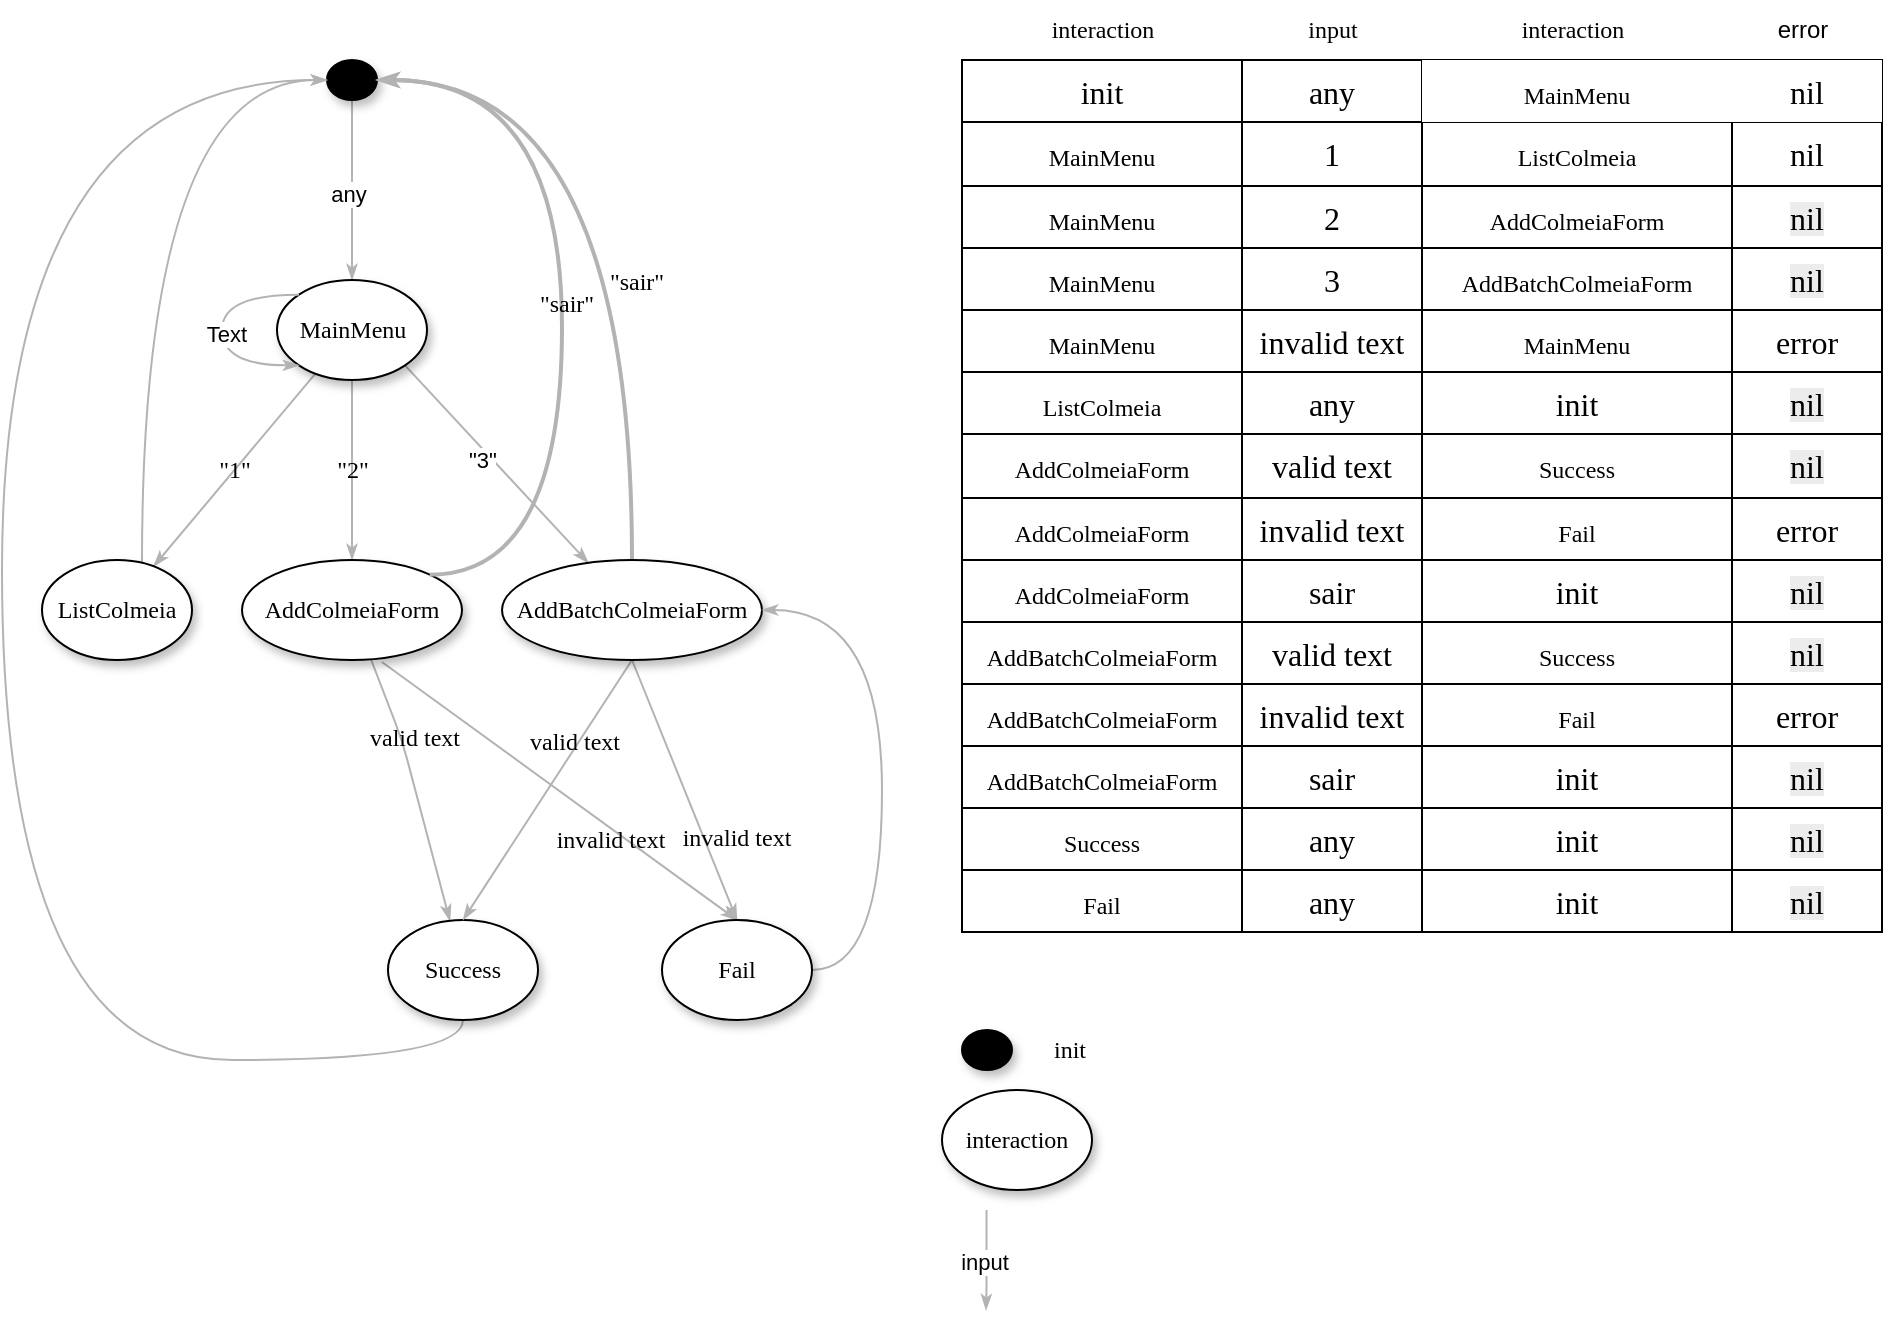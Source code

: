 <mxfile version="27.1.1">
  <diagram name="Page-1" id="42789a77-a242-8287-6e28-9cd8cfd52e62">
    <mxGraphModel dx="1355" dy="759" grid="1" gridSize="10" guides="1" tooltips="1" connect="1" arrows="1" fold="1" page="1" pageScale="1" pageWidth="1100" pageHeight="850" background="none" math="0" shadow="0">
      <root>
        <mxCell id="0" />
        <mxCell id="1" parent="0" />
        <mxCell id="1ea317790d2ca983-12" style="edgeStyle=none;rounded=1;html=1;labelBackgroundColor=none;startArrow=none;startFill=0;startSize=5;endArrow=classicThin;endFill=1;endSize=5;jettySize=auto;orthogonalLoop=1;strokeColor=#B3B3B3;strokeWidth=1;fontFamily=Verdana;fontSize=12" parent="1" source="1ea317790d2ca983-1" target="1ea317790d2ca983-2" edge="1">
          <mxGeometry relative="1" as="geometry" />
        </mxCell>
        <mxCell id="kMWV7Tq6YKES29FpWrLy-1" value="any" style="edgeLabel;html=1;align=center;verticalAlign=middle;resizable=0;points=[];" parent="1ea317790d2ca983-12" vertex="1" connectable="0">
          <mxGeometry x="0.04" y="-2" relative="1" as="geometry">
            <mxPoint as="offset" />
          </mxGeometry>
        </mxCell>
        <mxCell id="1ea317790d2ca983-1" value="" style="ellipse;whiteSpace=wrap;html=1;rounded=0;shadow=1;comic=0;labelBackgroundColor=none;strokeWidth=1;fontFamily=Verdana;fontSize=12;align=center;direction=west;flipH=0;flipV=1;perimeter=ellipsePerimeter;fillColor=#000000;fillStyle=solid;" parent="1" vertex="1">
          <mxGeometry x="222.5" y="70" width="25" height="20" as="geometry" />
        </mxCell>
        <mxCell id="1ea317790d2ca983-21" value="&quot;1&quot;" style="edgeStyle=none;rounded=1;html=1;labelBackgroundColor=none;startArrow=none;startFill=0;startSize=5;endArrow=classicThin;endFill=1;endSize=5;jettySize=auto;orthogonalLoop=1;strokeColor=#B3B3B3;strokeWidth=1;fontFamily=Verdana;fontSize=12" parent="1" source="1ea317790d2ca983-2" target="1ea317790d2ca983-7" edge="1">
          <mxGeometry relative="1" as="geometry" />
        </mxCell>
        <mxCell id="1ea317790d2ca983-22" value="&quot;2&quot;" style="edgeStyle=none;rounded=1;html=1;labelBackgroundColor=none;startArrow=none;startFill=0;startSize=5;endArrow=classicThin;endFill=1;endSize=5;jettySize=auto;orthogonalLoop=1;strokeColor=#B3B3B3;strokeWidth=1;fontFamily=Verdana;fontSize=12" parent="1" source="1ea317790d2ca983-2" target="1ea317790d2ca983-6" edge="1">
          <mxGeometry relative="1" as="geometry" />
        </mxCell>
        <mxCell id="kMWV7Tq6YKES29FpWrLy-3" style="rounded=1;orthogonalLoop=1;jettySize=auto;html=1;exitX=0;exitY=0;exitDx=0;exitDy=0;strokeColor=#B3B3B3;strokeWidth=1;align=center;verticalAlign=middle;fontFamily=Verdana;fontSize=12;fontColor=default;labelBackgroundColor=none;startArrow=none;startFill=0;startSize=5;endArrow=classicThin;endFill=1;endSize=5;" parent="1" source="1ea317790d2ca983-2" target="kMWV7Tq6YKES29FpWrLy-2" edge="1">
          <mxGeometry relative="1" as="geometry" />
        </mxCell>
        <mxCell id="kMWV7Tq6YKES29FpWrLy-4" value="&quot;3&quot;" style="edgeLabel;html=1;align=center;verticalAlign=middle;resizable=0;points=[];" parent="kMWV7Tq6YKES29FpWrLy-3" vertex="1" connectable="0">
          <mxGeometry x="-0.041" y="1" relative="1" as="geometry">
            <mxPoint x="-6" as="offset" />
          </mxGeometry>
        </mxCell>
        <mxCell id="1ea317790d2ca983-2" value="&lt;span&gt;MainMenu&lt;/span&gt;" style="ellipse;whiteSpace=wrap;html=1;rounded=0;shadow=1;comic=0;labelBackgroundColor=none;strokeWidth=1;fontFamily=Verdana;fontSize=12;align=center;direction=west;flipH=0;flipV=1;" parent="1" vertex="1">
          <mxGeometry x="197.5" y="180" width="75" height="50" as="geometry" />
        </mxCell>
        <mxCell id="1ea317790d2ca983-23" value="valid text" style="edgeStyle=none;rounded=1;html=1;labelBackgroundColor=none;startArrow=none;startFill=0;startSize=5;endArrow=classicThin;endFill=1;endSize=5;jettySize=auto;orthogonalLoop=1;strokeColor=#B3B3B3;strokeWidth=1;fontFamily=Verdana;fontSize=12" parent="1" source="1ea317790d2ca983-6" target="1ea317790d2ca983-8" edge="1">
          <mxGeometry x="-0.359" y="6" relative="1" as="geometry">
            <Array as="points">
              <mxPoint x="260" y="410" />
            </Array>
            <mxPoint as="offset" />
          </mxGeometry>
        </mxCell>
        <mxCell id="kMWV7Tq6YKES29FpWrLy-11" style="edgeStyle=none;shape=connector;rounded=1;orthogonalLoop=1;jettySize=auto;html=1;exitX=0.364;exitY=1.02;exitDx=0;exitDy=0;entryX=0.5;entryY=1;entryDx=0;entryDy=0;strokeColor=#B3B3B3;strokeWidth=1;align=center;verticalAlign=middle;fontFamily=Verdana;fontSize=12;fontColor=default;labelBackgroundColor=none;startArrow=none;startFill=0;startSize=5;endArrow=classicThin;endFill=1;endSize=5;exitPerimeter=0;" parent="1" source="1ea317790d2ca983-6" target="kMWV7Tq6YKES29FpWrLy-10" edge="1">
          <mxGeometry relative="1" as="geometry" />
        </mxCell>
        <mxCell id="kMWV7Tq6YKES29FpWrLy-13" value="invalid text" style="edgeLabel;html=1;align=center;verticalAlign=middle;resizable=0;points=[];fontFamily=Verdana;fontSize=12;fontColor=default;labelBackgroundColor=none;rotation=0;" parent="kMWV7Tq6YKES29FpWrLy-11" vertex="1" connectable="0">
          <mxGeometry x="0.473" y="-1" relative="1" as="geometry">
            <mxPoint x="-16" y="-7" as="offset" />
          </mxGeometry>
        </mxCell>
        <mxCell id="1ea317790d2ca983-6" value="&lt;span&gt;AddColmeiaForm&lt;/span&gt;" style="ellipse;whiteSpace=wrap;html=1;rounded=0;shadow=1;comic=0;labelBackgroundColor=none;strokeWidth=1;fontFamily=Verdana;fontSize=12;align=center;direction=west;flipH=0;flipV=1;" parent="1" vertex="1">
          <mxGeometry x="180" y="320" width="110" height="50" as="geometry" />
        </mxCell>
        <mxCell id="kMWV7Tq6YKES29FpWrLy-7" style="edgeStyle=orthogonalEdgeStyle;shape=connector;rounded=1;orthogonalLoop=1;jettySize=auto;html=1;entryX=1;entryY=0.5;entryDx=0;entryDy=0;strokeColor=#B3B3B3;strokeWidth=1;align=center;verticalAlign=middle;fontFamily=Verdana;fontSize=12;fontColor=default;labelBackgroundColor=none;startArrow=none;startFill=0;startSize=5;endArrow=classicThin;endFill=1;endSize=5;curved=1;" parent="1" source="1ea317790d2ca983-7" target="1ea317790d2ca983-1" edge="1">
          <mxGeometry relative="1" as="geometry">
            <Array as="points">
              <mxPoint x="130" y="80" />
            </Array>
          </mxGeometry>
        </mxCell>
        <mxCell id="1ea317790d2ca983-7" value="&lt;span&gt;ListColmeia&lt;/span&gt;" style="ellipse;whiteSpace=wrap;html=1;rounded=0;shadow=1;comic=0;labelBackgroundColor=none;strokeWidth=1;fontFamily=Verdana;fontSize=12;align=center;direction=west;flipH=0;flipV=1;" parent="1" vertex="1">
          <mxGeometry x="80" y="320" width="75" height="50" as="geometry" />
        </mxCell>
        <mxCell id="kMWV7Tq6YKES29FpWrLy-26" style="edgeStyle=orthogonalEdgeStyle;shape=connector;rounded=1;orthogonalLoop=1;jettySize=auto;html=1;exitX=0.5;exitY=0;exitDx=0;exitDy=0;entryX=1;entryY=0.5;entryDx=0;entryDy=0;strokeColor=#B3B3B3;strokeWidth=1;align=center;verticalAlign=middle;fontFamily=Verdana;fontSize=12;fontColor=default;labelBackgroundColor=none;startArrow=none;startFill=0;startSize=5;endArrow=classicThin;endFill=1;endSize=5;curved=1;" parent="1" source="1ea317790d2ca983-8" target="1ea317790d2ca983-1" edge="1">
          <mxGeometry relative="1" as="geometry">
            <Array as="points">
              <mxPoint x="291" y="570" />
              <mxPoint x="60" y="570" />
              <mxPoint x="60" y="80" />
            </Array>
          </mxGeometry>
        </mxCell>
        <mxCell id="1ea317790d2ca983-8" value="Success" style="ellipse;whiteSpace=wrap;html=1;rounded=0;shadow=1;comic=0;labelBackgroundColor=none;strokeWidth=1;fontFamily=Verdana;fontSize=12;align=center;direction=west;flipH=0;flipV=1;" parent="1" vertex="1">
          <mxGeometry x="253" y="500" width="75" height="50" as="geometry" />
        </mxCell>
        <mxCell id="kMWV7Tq6YKES29FpWrLy-8" style="edgeStyle=none;shape=connector;rounded=1;orthogonalLoop=1;jettySize=auto;html=1;entryX=0.5;entryY=1;entryDx=0;entryDy=0;strokeColor=#B3B3B3;strokeWidth=1;align=center;verticalAlign=middle;fontFamily=Verdana;fontSize=12;fontColor=default;labelBackgroundColor=none;startArrow=none;startFill=0;startSize=5;endArrow=classicThin;endFill=1;endSize=5;exitX=0.5;exitY=0;exitDx=0;exitDy=0;" parent="1" source="kMWV7Tq6YKES29FpWrLy-2" target="1ea317790d2ca983-8" edge="1">
          <mxGeometry relative="1" as="geometry" />
        </mxCell>
        <mxCell id="kMWV7Tq6YKES29FpWrLy-9" value="valid text" style="edgeLabel;html=1;align=center;verticalAlign=middle;resizable=0;points=[];fontFamily=Verdana;fontSize=12;fontColor=default;labelBackgroundColor=none;" parent="kMWV7Tq6YKES29FpWrLy-8" vertex="1" connectable="0">
          <mxGeometry x="0.026" y="3" relative="1" as="geometry">
            <mxPoint x="12" y="-28" as="offset" />
          </mxGeometry>
        </mxCell>
        <mxCell id="kMWV7Tq6YKES29FpWrLy-12" style="edgeStyle=none;shape=connector;rounded=1;orthogonalLoop=1;jettySize=auto;html=1;exitX=0.5;exitY=0;exitDx=0;exitDy=0;entryX=0.5;entryY=1;entryDx=0;entryDy=0;strokeColor=#B3B3B3;strokeWidth=1;align=center;verticalAlign=middle;fontFamily=Verdana;fontSize=12;fontColor=default;labelBackgroundColor=none;startArrow=none;startFill=0;startSize=5;endArrow=classicThin;endFill=1;endSize=5;" parent="1" source="kMWV7Tq6YKES29FpWrLy-2" target="kMWV7Tq6YKES29FpWrLy-10" edge="1">
          <mxGeometry relative="1" as="geometry" />
        </mxCell>
        <mxCell id="kMWV7Tq6YKES29FpWrLy-14" value="invalid text" style="edgeLabel;html=1;align=center;verticalAlign=middle;resizable=0;points=[];fontFamily=Verdana;fontSize=12;fontColor=default;labelBackgroundColor=none;" parent="kMWV7Tq6YKES29FpWrLy-12" vertex="1" connectable="0">
          <mxGeometry x="0.091" y="-3" relative="1" as="geometry">
            <mxPoint x="26" y="17" as="offset" />
          </mxGeometry>
        </mxCell>
        <mxCell id="kMWV7Tq6YKES29FpWrLy-18" style="edgeStyle=orthogonalEdgeStyle;shape=connector;rounded=1;orthogonalLoop=1;jettySize=auto;html=1;exitX=0.5;exitY=1;exitDx=0;exitDy=0;entryX=0;entryY=0.5;entryDx=0;entryDy=0;strokeColor=#B3B3B3;strokeWidth=2;align=center;verticalAlign=middle;fontFamily=Verdana;fontSize=12;fontColor=default;labelBackgroundColor=none;startArrow=none;startFill=0;startSize=5;endArrow=classicThin;endFill=1;endSize=5;curved=1;" parent="1" source="kMWV7Tq6YKES29FpWrLy-2" target="1ea317790d2ca983-1" edge="1">
          <mxGeometry relative="1" as="geometry" />
        </mxCell>
        <mxCell id="kMWV7Tq6YKES29FpWrLy-19" value="&quot;sair&quot;" style="edgeLabel;html=1;align=center;verticalAlign=middle;resizable=0;points=[];fontFamily=Verdana;fontSize=12;fontColor=default;labelBackgroundColor=none;" parent="kMWV7Tq6YKES29FpWrLy-18" vertex="1" connectable="0">
          <mxGeometry x="-0.244" y="-2" relative="1" as="geometry">
            <mxPoint as="offset" />
          </mxGeometry>
        </mxCell>
        <mxCell id="kMWV7Tq6YKES29FpWrLy-2" value="&lt;span&gt;AddBatchColmeiaForm&lt;/span&gt;" style="ellipse;whiteSpace=wrap;html=1;rounded=0;shadow=1;comic=0;labelBackgroundColor=none;strokeWidth=1;fontFamily=Verdana;fontSize=12;align=center;direction=west;flipH=0;flipV=1;" parent="1" vertex="1">
          <mxGeometry x="310" y="320" width="130" height="50" as="geometry" />
        </mxCell>
        <mxCell id="kMWV7Tq6YKES29FpWrLy-15" style="edgeStyle=orthogonalEdgeStyle;shape=connector;rounded=1;orthogonalLoop=1;jettySize=auto;html=1;entryX=0;entryY=0.5;entryDx=0;entryDy=0;strokeColor=#B3B3B3;strokeWidth=1;align=center;verticalAlign=middle;fontFamily=Verdana;fontSize=12;fontColor=default;labelBackgroundColor=none;startArrow=none;startFill=0;startSize=5;endArrow=classicThin;endFill=1;endSize=5;curved=1;" parent="1" source="kMWV7Tq6YKES29FpWrLy-10" target="kMWV7Tq6YKES29FpWrLy-2" edge="1">
          <mxGeometry relative="1" as="geometry">
            <Array as="points">
              <mxPoint x="500" y="525" />
              <mxPoint x="500" y="345" />
            </Array>
          </mxGeometry>
        </mxCell>
        <mxCell id="kMWV7Tq6YKES29FpWrLy-10" value="Fail" style="ellipse;whiteSpace=wrap;html=1;rounded=0;shadow=1;comic=0;labelBackgroundColor=none;strokeWidth=1;fontFamily=Verdana;fontSize=12;align=center;direction=west;flipH=0;flipV=1;" parent="1" vertex="1">
          <mxGeometry x="390" y="500" width="75" height="50" as="geometry" />
        </mxCell>
        <mxCell id="kMWV7Tq6YKES29FpWrLy-16" style="edgeStyle=orthogonalEdgeStyle;shape=connector;rounded=1;orthogonalLoop=1;jettySize=auto;html=1;exitX=0;exitY=1;exitDx=0;exitDy=0;entryX=0;entryY=0.5;entryDx=0;entryDy=0;strokeColor=#B3B3B3;strokeWidth=2;align=center;verticalAlign=middle;fontFamily=Verdana;fontSize=12;fontColor=default;labelBackgroundColor=none;startArrow=none;startFill=0;startSize=5;endArrow=classicThin;endFill=1;endSize=5;curved=1;" parent="1" source="1ea317790d2ca983-6" target="1ea317790d2ca983-1" edge="1">
          <mxGeometry relative="1" as="geometry">
            <Array as="points">
              <mxPoint x="340" y="327" />
              <mxPoint x="340" y="80" />
            </Array>
          </mxGeometry>
        </mxCell>
        <mxCell id="kMWV7Tq6YKES29FpWrLy-17" value="&quot;sair&quot;" style="edgeLabel;html=1;align=center;verticalAlign=middle;resizable=0;points=[];fontFamily=Verdana;fontSize=12;fontColor=default;labelBackgroundColor=none;" parent="kMWV7Tq6YKES29FpWrLy-16" vertex="1" connectable="0">
          <mxGeometry x="-0.004" y="-2" relative="1" as="geometry">
            <mxPoint as="offset" />
          </mxGeometry>
        </mxCell>
        <mxCell id="kMWV7Tq6YKES29FpWrLy-28" value="" style="shape=table;startSize=0;container=1;collapsible=0;childLayout=tableLayout;fontSize=16;fontFamily=Verdana;fontColor=default;labelBackgroundColor=none;" parent="1" vertex="1">
          <mxGeometry x="540" y="70" width="460" height="436" as="geometry" />
        </mxCell>
        <mxCell id="kMWV7Tq6YKES29FpWrLy-29" value="" style="shape=tableRow;horizontal=0;startSize=0;swimlaneHead=0;swimlaneBody=0;strokeColor=inherit;top=0;left=0;bottom=0;right=0;collapsible=0;dropTarget=0;fillColor=none;points=[[0,0.5],[1,0.5]];portConstraint=eastwest;fontSize=16;fontFamily=Verdana;fontColor=default;labelBackgroundColor=none;" parent="kMWV7Tq6YKES29FpWrLy-28" vertex="1">
          <mxGeometry width="460" height="31" as="geometry" />
        </mxCell>
        <mxCell id="kMWV7Tq6YKES29FpWrLy-30" value="init" style="shape=partialRectangle;html=1;whiteSpace=wrap;connectable=0;strokeColor=inherit;overflow=hidden;fillColor=none;top=0;left=0;bottom=0;right=0;pointerEvents=1;fontSize=16;fontFamily=Verdana;fontColor=default;labelBackgroundColor=none;" parent="kMWV7Tq6YKES29FpWrLy-29" vertex="1">
          <mxGeometry width="140" height="31" as="geometry">
            <mxRectangle width="140" height="31" as="alternateBounds" />
          </mxGeometry>
        </mxCell>
        <mxCell id="kMWV7Tq6YKES29FpWrLy-31" value="any" style="shape=partialRectangle;html=1;whiteSpace=wrap;connectable=0;strokeColor=inherit;overflow=hidden;fillColor=none;top=0;left=0;bottom=0;right=0;pointerEvents=1;fontSize=16;fontFamily=Verdana;fontColor=default;labelBackgroundColor=none;" parent="kMWV7Tq6YKES29FpWrLy-29" vertex="1">
          <mxGeometry x="140" width="90" height="31" as="geometry">
            <mxRectangle width="90" height="31" as="alternateBounds" />
          </mxGeometry>
        </mxCell>
        <mxCell id="kMWV7Tq6YKES29FpWrLy-32" value="&lt;span style=&quot;font-size: 12px;&quot;&gt;MainMenu&lt;/span&gt;" style="shape=partialRectangle;html=1;whiteSpace=wrap;connectable=0;strokeColor=default;overflow=hidden;fillColor=default;top=0;left=0;bottom=0;right=0;pointerEvents=1;fontSize=16;fontFamily=Verdana;fontColor=default;labelBackgroundColor=none;align=center;verticalAlign=middle;" parent="kMWV7Tq6YKES29FpWrLy-29" vertex="1">
          <mxGeometry x="230" width="155" height="31" as="geometry">
            <mxRectangle width="155" height="31" as="alternateBounds" />
          </mxGeometry>
        </mxCell>
        <mxCell id="T-Q8wNnsPFHWrumnl-Iw-1" value="nil" style="shape=partialRectangle;html=1;whiteSpace=wrap;connectable=0;strokeColor=default;overflow=hidden;fillColor=default;top=0;left=0;bottom=0;right=0;pointerEvents=1;fontSize=16;fontFamily=Verdana;fontColor=default;labelBackgroundColor=none;align=center;verticalAlign=middle;" vertex="1" parent="kMWV7Tq6YKES29FpWrLy-29">
          <mxGeometry x="385" width="75" height="31" as="geometry">
            <mxRectangle width="75" height="31" as="alternateBounds" />
          </mxGeometry>
        </mxCell>
        <mxCell id="kMWV7Tq6YKES29FpWrLy-37" value="" style="shape=tableRow;horizontal=0;startSize=0;swimlaneHead=0;swimlaneBody=0;strokeColor=inherit;top=0;left=0;bottom=0;right=0;collapsible=0;dropTarget=0;fillColor=none;points=[[0,0.5],[1,0.5]];portConstraint=eastwest;fontSize=16;fontFamily=Verdana;fontColor=default;labelBackgroundColor=none;" parent="kMWV7Tq6YKES29FpWrLy-28" vertex="1">
          <mxGeometry y="31" width="460" height="32" as="geometry" />
        </mxCell>
        <mxCell id="kMWV7Tq6YKES29FpWrLy-38" value="&lt;span style=&quot;font-size: 12px;&quot;&gt;MainMenu&lt;/span&gt;" style="shape=partialRectangle;html=1;whiteSpace=wrap;connectable=0;strokeColor=inherit;overflow=hidden;fillColor=none;top=0;left=0;bottom=0;right=0;pointerEvents=1;fontSize=16;fontFamily=Verdana;fontColor=default;labelBackgroundColor=none;" parent="kMWV7Tq6YKES29FpWrLy-37" vertex="1">
          <mxGeometry width="140" height="32" as="geometry">
            <mxRectangle width="140" height="32" as="alternateBounds" />
          </mxGeometry>
        </mxCell>
        <mxCell id="kMWV7Tq6YKES29FpWrLy-39" value="1" style="shape=partialRectangle;html=1;whiteSpace=wrap;connectable=0;strokeColor=inherit;overflow=hidden;fillColor=none;top=0;left=0;bottom=0;right=0;pointerEvents=1;fontSize=16;fontFamily=Verdana;fontColor=default;labelBackgroundColor=none;" parent="kMWV7Tq6YKES29FpWrLy-37" vertex="1">
          <mxGeometry x="140" width="90" height="32" as="geometry">
            <mxRectangle width="90" height="32" as="alternateBounds" />
          </mxGeometry>
        </mxCell>
        <mxCell id="kMWV7Tq6YKES29FpWrLy-40" value="&lt;span style=&quot;font-size: 12px;&quot;&gt;ListColmeia&lt;/span&gt;" style="shape=partialRectangle;html=1;whiteSpace=wrap;connectable=0;strokeColor=inherit;overflow=hidden;fillColor=none;top=0;left=0;bottom=0;right=0;pointerEvents=1;fontSize=16;fontFamily=Verdana;fontColor=default;labelBackgroundColor=none;align=center;verticalAlign=middle;" parent="kMWV7Tq6YKES29FpWrLy-37" vertex="1">
          <mxGeometry x="230" width="155" height="32" as="geometry">
            <mxRectangle width="155" height="32" as="alternateBounds" />
          </mxGeometry>
        </mxCell>
        <mxCell id="T-Q8wNnsPFHWrumnl-Iw-2" value="nil" style="shape=partialRectangle;html=1;whiteSpace=wrap;connectable=0;strokeColor=inherit;overflow=hidden;fillColor=none;top=0;left=0;bottom=0;right=0;pointerEvents=1;fontSize=16;fontFamily=Verdana;fontColor=default;labelBackgroundColor=none;align=center;verticalAlign=middle;" vertex="1" parent="kMWV7Tq6YKES29FpWrLy-37">
          <mxGeometry x="385" width="75" height="32" as="geometry">
            <mxRectangle width="75" height="32" as="alternateBounds" />
          </mxGeometry>
        </mxCell>
        <mxCell id="kMWV7Tq6YKES29FpWrLy-33" value="" style="shape=tableRow;horizontal=0;startSize=0;swimlaneHead=0;swimlaneBody=0;strokeColor=inherit;top=0;left=0;bottom=0;right=0;collapsible=0;dropTarget=0;fillColor=none;points=[[0,0.5],[1,0.5]];portConstraint=eastwest;fontSize=16;fontFamily=Verdana;fontColor=default;labelBackgroundColor=none;" parent="kMWV7Tq6YKES29FpWrLy-28" vertex="1">
          <mxGeometry y="63" width="460" height="31" as="geometry" />
        </mxCell>
        <mxCell id="kMWV7Tq6YKES29FpWrLy-34" value="&lt;span style=&quot;font-size: 12px;&quot;&gt;MainMenu&lt;/span&gt;" style="shape=partialRectangle;html=1;whiteSpace=wrap;connectable=0;strokeColor=inherit;overflow=hidden;fillColor=none;top=0;left=0;bottom=0;right=0;pointerEvents=1;fontSize=16;fontFamily=Verdana;fontColor=default;labelBackgroundColor=none;" parent="kMWV7Tq6YKES29FpWrLy-33" vertex="1">
          <mxGeometry width="140" height="31" as="geometry">
            <mxRectangle width="140" height="31" as="alternateBounds" />
          </mxGeometry>
        </mxCell>
        <mxCell id="kMWV7Tq6YKES29FpWrLy-35" value="2" style="shape=partialRectangle;html=1;whiteSpace=wrap;connectable=0;strokeColor=inherit;overflow=hidden;fillColor=none;top=0;left=0;bottom=0;right=0;pointerEvents=1;fontSize=16;fontFamily=Verdana;fontColor=default;labelBackgroundColor=none;" parent="kMWV7Tq6YKES29FpWrLy-33" vertex="1">
          <mxGeometry x="140" width="90" height="31" as="geometry">
            <mxRectangle width="90" height="31" as="alternateBounds" />
          </mxGeometry>
        </mxCell>
        <mxCell id="kMWV7Tq6YKES29FpWrLy-36" value="&lt;span style=&quot;font-size: 12px;&quot;&gt;AddColmeiaForm&lt;/span&gt;" style="shape=partialRectangle;html=1;whiteSpace=wrap;connectable=0;strokeColor=inherit;overflow=hidden;fillColor=none;top=0;left=0;bottom=0;right=0;pointerEvents=1;fontSize=16;fontFamily=Verdana;fontColor=default;labelBackgroundColor=none;align=center;verticalAlign=middle;" parent="kMWV7Tq6YKES29FpWrLy-33" vertex="1">
          <mxGeometry x="230" width="155" height="31" as="geometry">
            <mxRectangle width="155" height="31" as="alternateBounds" />
          </mxGeometry>
        </mxCell>
        <mxCell id="T-Q8wNnsPFHWrumnl-Iw-3" value="&lt;span style=&quot;color: rgb(0, 0, 0); font-family: Verdana; font-size: 16px; font-style: normal; font-variant-ligatures: normal; font-variant-caps: normal; font-weight: 400; letter-spacing: normal; orphans: 2; text-align: center; text-indent: 0px; text-transform: none; widows: 2; word-spacing: 0px; -webkit-text-stroke-width: 0px; white-space: normal; background-color: rgb(236, 236, 236); text-decoration-thickness: initial; text-decoration-style: initial; text-decoration-color: initial; display: inline !important; float: none;&quot;&gt;nil&lt;/span&gt;" style="shape=partialRectangle;html=1;whiteSpace=wrap;connectable=0;strokeColor=inherit;overflow=hidden;fillColor=none;top=0;left=0;bottom=0;right=0;pointerEvents=1;fontSize=16;fontFamily=Verdana;fontColor=default;labelBackgroundColor=none;align=center;verticalAlign=middle;" vertex="1" parent="kMWV7Tq6YKES29FpWrLy-33">
          <mxGeometry x="385" width="75" height="31" as="geometry">
            <mxRectangle width="75" height="31" as="alternateBounds" />
          </mxGeometry>
        </mxCell>
        <mxCell id="kMWV7Tq6YKES29FpWrLy-55" style="shape=tableRow;horizontal=0;startSize=0;swimlaneHead=0;swimlaneBody=0;strokeColor=inherit;top=0;left=0;bottom=0;right=0;collapsible=0;dropTarget=0;fillColor=none;points=[[0,0.5],[1,0.5]];portConstraint=eastwest;fontSize=16;fontFamily=Verdana;fontColor=default;labelBackgroundColor=none;" parent="kMWV7Tq6YKES29FpWrLy-28" vertex="1">
          <mxGeometry y="94" width="460" height="31" as="geometry" />
        </mxCell>
        <mxCell id="kMWV7Tq6YKES29FpWrLy-56" value="&lt;span style=&quot;font-size: 12px;&quot;&gt;MainMenu&lt;/span&gt;" style="shape=partialRectangle;html=1;whiteSpace=wrap;connectable=0;strokeColor=inherit;overflow=hidden;fillColor=none;top=0;left=0;bottom=0;right=0;pointerEvents=1;fontSize=16;fontFamily=Verdana;fontColor=default;labelBackgroundColor=none;" parent="kMWV7Tq6YKES29FpWrLy-55" vertex="1">
          <mxGeometry width="140" height="31" as="geometry">
            <mxRectangle width="140" height="31" as="alternateBounds" />
          </mxGeometry>
        </mxCell>
        <mxCell id="kMWV7Tq6YKES29FpWrLy-57" value="3" style="shape=partialRectangle;html=1;whiteSpace=wrap;connectable=0;strokeColor=inherit;overflow=hidden;fillColor=none;top=0;left=0;bottom=0;right=0;pointerEvents=1;fontSize=16;fontFamily=Verdana;fontColor=default;labelBackgroundColor=none;" parent="kMWV7Tq6YKES29FpWrLy-55" vertex="1">
          <mxGeometry x="140" width="90" height="31" as="geometry">
            <mxRectangle width="90" height="31" as="alternateBounds" />
          </mxGeometry>
        </mxCell>
        <mxCell id="kMWV7Tq6YKES29FpWrLy-58" value="&lt;span style=&quot;font-size: 12px;&quot;&gt;AddBatchColmeiaForm&lt;/span&gt;" style="shape=partialRectangle;html=1;whiteSpace=wrap;connectable=0;strokeColor=inherit;overflow=hidden;fillColor=none;top=0;left=0;bottom=0;right=0;pointerEvents=1;fontSize=16;fontFamily=Verdana;fontColor=default;labelBackgroundColor=none;align=center;verticalAlign=middle;" parent="kMWV7Tq6YKES29FpWrLy-55" vertex="1">
          <mxGeometry x="230" width="155" height="31" as="geometry">
            <mxRectangle width="155" height="31" as="alternateBounds" />
          </mxGeometry>
        </mxCell>
        <mxCell id="T-Q8wNnsPFHWrumnl-Iw-4" value="&lt;span style=&quot;color: rgb(0, 0, 0); font-family: Verdana; font-size: 16px; font-style: normal; font-variant-ligatures: normal; font-variant-caps: normal; font-weight: 400; letter-spacing: normal; orphans: 2; text-align: center; text-indent: 0px; text-transform: none; widows: 2; word-spacing: 0px; -webkit-text-stroke-width: 0px; white-space: normal; background-color: rgb(236, 236, 236); text-decoration-thickness: initial; text-decoration-style: initial; text-decoration-color: initial; display: inline !important; float: none;&quot;&gt;nil&lt;/span&gt;" style="shape=partialRectangle;html=1;whiteSpace=wrap;connectable=0;strokeColor=inherit;overflow=hidden;fillColor=none;top=0;left=0;bottom=0;right=0;pointerEvents=1;fontSize=16;fontFamily=Verdana;fontColor=default;labelBackgroundColor=none;align=center;verticalAlign=middle;" vertex="1" parent="kMWV7Tq6YKES29FpWrLy-55">
          <mxGeometry x="385" width="75" height="31" as="geometry">
            <mxRectangle width="75" height="31" as="alternateBounds" />
          </mxGeometry>
        </mxCell>
        <mxCell id="PuNRFbzjE-Kwyge932pz-14" style="shape=tableRow;horizontal=0;startSize=0;swimlaneHead=0;swimlaneBody=0;strokeColor=inherit;top=0;left=0;bottom=0;right=0;collapsible=0;dropTarget=0;fillColor=none;points=[[0,0.5],[1,0.5]];portConstraint=eastwest;fontSize=16;fontFamily=Verdana;fontColor=default;labelBackgroundColor=none;" parent="kMWV7Tq6YKES29FpWrLy-28" vertex="1">
          <mxGeometry y="125" width="460" height="31" as="geometry" />
        </mxCell>
        <mxCell id="PuNRFbzjE-Kwyge932pz-15" value="&lt;span style=&quot;font-size: 12px;&quot;&gt;MainMenu&lt;/span&gt;" style="shape=partialRectangle;html=1;whiteSpace=wrap;connectable=0;strokeColor=inherit;overflow=hidden;fillColor=none;top=0;left=0;bottom=0;right=0;pointerEvents=1;fontSize=16;fontFamily=Verdana;fontColor=default;labelBackgroundColor=none;" parent="PuNRFbzjE-Kwyge932pz-14" vertex="1">
          <mxGeometry width="140" height="31" as="geometry">
            <mxRectangle width="140" height="31" as="alternateBounds" />
          </mxGeometry>
        </mxCell>
        <mxCell id="PuNRFbzjE-Kwyge932pz-16" value="invalid text" style="shape=partialRectangle;html=1;whiteSpace=wrap;connectable=0;strokeColor=inherit;overflow=hidden;fillColor=none;top=0;left=0;bottom=0;right=0;pointerEvents=1;fontSize=16;fontFamily=Verdana;fontColor=default;labelBackgroundColor=none;" parent="PuNRFbzjE-Kwyge932pz-14" vertex="1">
          <mxGeometry x="140" width="90" height="31" as="geometry">
            <mxRectangle width="90" height="31" as="alternateBounds" />
          </mxGeometry>
        </mxCell>
        <mxCell id="PuNRFbzjE-Kwyge932pz-17" value="&lt;span style=&quot;font-size: 12px;&quot;&gt;MainMenu&lt;/span&gt;" style="shape=partialRectangle;html=1;whiteSpace=wrap;connectable=0;strokeColor=inherit;overflow=hidden;fillColor=none;top=0;left=0;bottom=0;right=0;pointerEvents=1;fontSize=16;fontFamily=Verdana;fontColor=default;labelBackgroundColor=none;align=center;verticalAlign=middle;" parent="PuNRFbzjE-Kwyge932pz-14" vertex="1">
          <mxGeometry x="230" width="155" height="31" as="geometry">
            <mxRectangle width="155" height="31" as="alternateBounds" />
          </mxGeometry>
        </mxCell>
        <mxCell id="T-Q8wNnsPFHWrumnl-Iw-5" value="error" style="shape=partialRectangle;html=1;whiteSpace=wrap;connectable=0;strokeColor=inherit;overflow=hidden;fillColor=none;top=0;left=0;bottom=0;right=0;pointerEvents=1;fontSize=16;fontFamily=Verdana;fontColor=default;labelBackgroundColor=none;align=center;verticalAlign=middle;" vertex="1" parent="PuNRFbzjE-Kwyge932pz-14">
          <mxGeometry x="385" width="75" height="31" as="geometry">
            <mxRectangle width="75" height="31" as="alternateBounds" />
          </mxGeometry>
        </mxCell>
        <mxCell id="kMWV7Tq6YKES29FpWrLy-59" style="shape=tableRow;horizontal=0;startSize=0;swimlaneHead=0;swimlaneBody=0;strokeColor=inherit;top=0;left=0;bottom=0;right=0;collapsible=0;dropTarget=0;fillColor=none;points=[[0,0.5],[1,0.5]];portConstraint=eastwest;fontSize=16;fontFamily=Verdana;fontColor=default;labelBackgroundColor=none;" parent="kMWV7Tq6YKES29FpWrLy-28" vertex="1">
          <mxGeometry y="156" width="460" height="31" as="geometry" />
        </mxCell>
        <mxCell id="kMWV7Tq6YKES29FpWrLy-60" value="&lt;span style=&quot;font-size: 12px;&quot;&gt;ListColmeia&lt;/span&gt;" style="shape=partialRectangle;html=1;whiteSpace=wrap;connectable=0;strokeColor=inherit;overflow=hidden;fillColor=none;top=0;left=0;bottom=0;right=0;pointerEvents=1;fontSize=16;fontFamily=Verdana;fontColor=default;labelBackgroundColor=none;" parent="kMWV7Tq6YKES29FpWrLy-59" vertex="1">
          <mxGeometry width="140" height="31" as="geometry">
            <mxRectangle width="140" height="31" as="alternateBounds" />
          </mxGeometry>
        </mxCell>
        <mxCell id="kMWV7Tq6YKES29FpWrLy-61" value="any" style="shape=partialRectangle;html=1;whiteSpace=wrap;connectable=0;strokeColor=inherit;overflow=hidden;fillColor=none;top=0;left=0;bottom=0;right=0;pointerEvents=1;fontSize=16;fontFamily=Verdana;fontColor=default;labelBackgroundColor=none;" parent="kMWV7Tq6YKES29FpWrLy-59" vertex="1">
          <mxGeometry x="140" width="90" height="31" as="geometry">
            <mxRectangle width="90" height="31" as="alternateBounds" />
          </mxGeometry>
        </mxCell>
        <mxCell id="kMWV7Tq6YKES29FpWrLy-62" value="init" style="shape=partialRectangle;html=1;whiteSpace=wrap;connectable=0;strokeColor=inherit;overflow=hidden;fillColor=none;top=0;left=0;bottom=0;right=0;pointerEvents=1;fontSize=16;fontFamily=Verdana;fontColor=default;labelBackgroundColor=none;align=center;verticalAlign=middle;" parent="kMWV7Tq6YKES29FpWrLy-59" vertex="1">
          <mxGeometry x="230" width="155" height="31" as="geometry">
            <mxRectangle width="155" height="31" as="alternateBounds" />
          </mxGeometry>
        </mxCell>
        <mxCell id="T-Q8wNnsPFHWrumnl-Iw-6" value="&lt;span style=&quot;color: rgb(0, 0, 0); font-family: Verdana; font-size: 16px; font-style: normal; font-variant-ligatures: normal; font-variant-caps: normal; font-weight: 400; letter-spacing: normal; orphans: 2; text-align: center; text-indent: 0px; text-transform: none; widows: 2; word-spacing: 0px; -webkit-text-stroke-width: 0px; white-space: normal; background-color: rgb(236, 236, 236); text-decoration-thickness: initial; text-decoration-style: initial; text-decoration-color: initial; display: inline !important; float: none;&quot;&gt;nil&lt;/span&gt;" style="shape=partialRectangle;html=1;whiteSpace=wrap;connectable=0;strokeColor=inherit;overflow=hidden;fillColor=none;top=0;left=0;bottom=0;right=0;pointerEvents=1;fontSize=16;fontFamily=Verdana;fontColor=default;labelBackgroundColor=none;align=center;verticalAlign=middle;" vertex="1" parent="kMWV7Tq6YKES29FpWrLy-59">
          <mxGeometry x="385" width="75" height="31" as="geometry">
            <mxRectangle width="75" height="31" as="alternateBounds" />
          </mxGeometry>
        </mxCell>
        <mxCell id="kMWV7Tq6YKES29FpWrLy-63" style="shape=tableRow;horizontal=0;startSize=0;swimlaneHead=0;swimlaneBody=0;strokeColor=inherit;top=0;left=0;bottom=0;right=0;collapsible=0;dropTarget=0;fillColor=none;points=[[0,0.5],[1,0.5]];portConstraint=eastwest;fontSize=16;fontFamily=Verdana;fontColor=default;labelBackgroundColor=none;" parent="kMWV7Tq6YKES29FpWrLy-28" vertex="1">
          <mxGeometry y="187" width="460" height="32" as="geometry" />
        </mxCell>
        <mxCell id="kMWV7Tq6YKES29FpWrLy-64" value="&lt;span style=&quot;font-size: 12px;&quot;&gt;AddColmeiaForm&lt;/span&gt;" style="shape=partialRectangle;html=1;whiteSpace=wrap;connectable=0;strokeColor=inherit;overflow=hidden;fillColor=none;top=0;left=0;bottom=0;right=0;pointerEvents=1;fontSize=16;fontFamily=Verdana;fontColor=default;labelBackgroundColor=none;" parent="kMWV7Tq6YKES29FpWrLy-63" vertex="1">
          <mxGeometry width="140" height="32" as="geometry">
            <mxRectangle width="140" height="32" as="alternateBounds" />
          </mxGeometry>
        </mxCell>
        <mxCell id="kMWV7Tq6YKES29FpWrLy-65" value="valid text" style="shape=partialRectangle;html=1;whiteSpace=wrap;connectable=0;strokeColor=inherit;overflow=hidden;fillColor=none;top=0;left=0;bottom=0;right=0;pointerEvents=1;fontSize=16;fontFamily=Verdana;fontColor=default;labelBackgroundColor=none;" parent="kMWV7Tq6YKES29FpWrLy-63" vertex="1">
          <mxGeometry x="140" width="90" height="32" as="geometry">
            <mxRectangle width="90" height="32" as="alternateBounds" />
          </mxGeometry>
        </mxCell>
        <mxCell id="kMWV7Tq6YKES29FpWrLy-66" value="&lt;span style=&quot;font-size: 12px;&quot;&gt;Success&lt;/span&gt;" style="shape=partialRectangle;html=1;whiteSpace=wrap;connectable=0;strokeColor=inherit;overflow=hidden;fillColor=none;top=0;left=0;bottom=0;right=0;pointerEvents=1;fontSize=16;fontFamily=Verdana;fontColor=default;labelBackgroundColor=none;align=center;verticalAlign=middle;" parent="kMWV7Tq6YKES29FpWrLy-63" vertex="1">
          <mxGeometry x="230" width="155" height="32" as="geometry">
            <mxRectangle width="155" height="32" as="alternateBounds" />
          </mxGeometry>
        </mxCell>
        <mxCell id="T-Q8wNnsPFHWrumnl-Iw-7" value="&lt;span style=&quot;color: rgb(0, 0, 0); font-family: Verdana; font-size: 16px; font-style: normal; font-variant-ligatures: normal; font-variant-caps: normal; font-weight: 400; letter-spacing: normal; orphans: 2; text-align: center; text-indent: 0px; text-transform: none; widows: 2; word-spacing: 0px; -webkit-text-stroke-width: 0px; white-space: normal; background-color: rgb(236, 236, 236); text-decoration-thickness: initial; text-decoration-style: initial; text-decoration-color: initial; display: inline !important; float: none;&quot;&gt;nil&lt;/span&gt;" style="shape=partialRectangle;html=1;whiteSpace=wrap;connectable=0;strokeColor=inherit;overflow=hidden;fillColor=none;top=0;left=0;bottom=0;right=0;pointerEvents=1;fontSize=16;fontFamily=Verdana;fontColor=default;labelBackgroundColor=none;align=center;verticalAlign=middle;" vertex="1" parent="kMWV7Tq6YKES29FpWrLy-63">
          <mxGeometry x="385" width="75" height="32" as="geometry">
            <mxRectangle width="75" height="32" as="alternateBounds" />
          </mxGeometry>
        </mxCell>
        <mxCell id="kMWV7Tq6YKES29FpWrLy-67" style="shape=tableRow;horizontal=0;startSize=0;swimlaneHead=0;swimlaneBody=0;strokeColor=inherit;top=0;left=0;bottom=0;right=0;collapsible=0;dropTarget=0;fillColor=none;points=[[0,0.5],[1,0.5]];portConstraint=eastwest;fontSize=16;fontFamily=Verdana;fontColor=default;labelBackgroundColor=none;" parent="kMWV7Tq6YKES29FpWrLy-28" vertex="1">
          <mxGeometry y="219" width="460" height="31" as="geometry" />
        </mxCell>
        <mxCell id="kMWV7Tq6YKES29FpWrLy-68" value="&lt;span style=&quot;font-size: 12px;&quot;&gt;AddColmeiaForm&lt;/span&gt;" style="shape=partialRectangle;html=1;whiteSpace=wrap;connectable=0;strokeColor=inherit;overflow=hidden;fillColor=none;top=0;left=0;bottom=0;right=0;pointerEvents=1;fontSize=16;fontFamily=Verdana;fontColor=default;labelBackgroundColor=none;" parent="kMWV7Tq6YKES29FpWrLy-67" vertex="1">
          <mxGeometry width="140" height="31" as="geometry">
            <mxRectangle width="140" height="31" as="alternateBounds" />
          </mxGeometry>
        </mxCell>
        <mxCell id="kMWV7Tq6YKES29FpWrLy-69" value="invalid text" style="shape=partialRectangle;html=1;whiteSpace=wrap;connectable=0;strokeColor=inherit;overflow=hidden;fillColor=none;top=0;left=0;bottom=0;right=0;pointerEvents=1;fontSize=16;fontFamily=Verdana;fontColor=default;labelBackgroundColor=none;" parent="kMWV7Tq6YKES29FpWrLy-67" vertex="1">
          <mxGeometry x="140" width="90" height="31" as="geometry">
            <mxRectangle width="90" height="31" as="alternateBounds" />
          </mxGeometry>
        </mxCell>
        <mxCell id="kMWV7Tq6YKES29FpWrLy-70" value="&lt;span style=&quot;font-size: 12px;&quot;&gt;Fail&lt;/span&gt;" style="shape=partialRectangle;html=1;whiteSpace=wrap;connectable=0;strokeColor=inherit;overflow=hidden;fillColor=none;top=0;left=0;bottom=0;right=0;pointerEvents=1;fontSize=16;fontFamily=Verdana;fontColor=default;labelBackgroundColor=none;align=center;verticalAlign=middle;" parent="kMWV7Tq6YKES29FpWrLy-67" vertex="1">
          <mxGeometry x="230" width="155" height="31" as="geometry">
            <mxRectangle width="155" height="31" as="alternateBounds" />
          </mxGeometry>
        </mxCell>
        <mxCell id="T-Q8wNnsPFHWrumnl-Iw-8" value="error" style="shape=partialRectangle;html=1;whiteSpace=wrap;connectable=0;strokeColor=inherit;overflow=hidden;fillColor=none;top=0;left=0;bottom=0;right=0;pointerEvents=1;fontSize=16;fontFamily=Verdana;fontColor=default;labelBackgroundColor=none;align=center;verticalAlign=middle;" vertex="1" parent="kMWV7Tq6YKES29FpWrLy-67">
          <mxGeometry x="385" width="75" height="31" as="geometry">
            <mxRectangle width="75" height="31" as="alternateBounds" />
          </mxGeometry>
        </mxCell>
        <mxCell id="kMWV7Tq6YKES29FpWrLy-71" style="shape=tableRow;horizontal=0;startSize=0;swimlaneHead=0;swimlaneBody=0;strokeColor=inherit;top=0;left=0;bottom=0;right=0;collapsible=0;dropTarget=0;fillColor=none;points=[[0,0.5],[1,0.5]];portConstraint=eastwest;fontSize=16;fontFamily=Verdana;fontColor=default;labelBackgroundColor=none;" parent="kMWV7Tq6YKES29FpWrLy-28" vertex="1">
          <mxGeometry y="250" width="460" height="31" as="geometry" />
        </mxCell>
        <mxCell id="kMWV7Tq6YKES29FpWrLy-72" value="&lt;span style=&quot;font-size: 12px;&quot;&gt;AddColmeiaForm&lt;/span&gt;" style="shape=partialRectangle;html=1;whiteSpace=wrap;connectable=0;strokeColor=inherit;overflow=hidden;fillColor=none;top=0;left=0;bottom=0;right=0;pointerEvents=1;fontSize=16;fontFamily=Verdana;fontColor=default;labelBackgroundColor=none;" parent="kMWV7Tq6YKES29FpWrLy-71" vertex="1">
          <mxGeometry width="140" height="31" as="geometry">
            <mxRectangle width="140" height="31" as="alternateBounds" />
          </mxGeometry>
        </mxCell>
        <mxCell id="kMWV7Tq6YKES29FpWrLy-73" value="sair" style="shape=partialRectangle;html=1;whiteSpace=wrap;connectable=0;strokeColor=inherit;overflow=hidden;fillColor=none;top=0;left=0;bottom=0;right=0;pointerEvents=1;fontSize=16;fontFamily=Verdana;fontColor=default;labelBackgroundColor=none;" parent="kMWV7Tq6YKES29FpWrLy-71" vertex="1">
          <mxGeometry x="140" width="90" height="31" as="geometry">
            <mxRectangle width="90" height="31" as="alternateBounds" />
          </mxGeometry>
        </mxCell>
        <mxCell id="kMWV7Tq6YKES29FpWrLy-74" value="init" style="shape=partialRectangle;html=1;whiteSpace=wrap;connectable=0;strokeColor=inherit;overflow=hidden;fillColor=none;top=0;left=0;bottom=0;right=0;pointerEvents=1;fontSize=16;fontFamily=Verdana;fontColor=default;labelBackgroundColor=none;align=center;verticalAlign=middle;" parent="kMWV7Tq6YKES29FpWrLy-71" vertex="1">
          <mxGeometry x="230" width="155" height="31" as="geometry">
            <mxRectangle width="155" height="31" as="alternateBounds" />
          </mxGeometry>
        </mxCell>
        <mxCell id="T-Q8wNnsPFHWrumnl-Iw-9" value="&lt;span style=&quot;color: rgb(0, 0, 0); font-family: Verdana; font-size: 16px; font-style: normal; font-variant-ligatures: normal; font-variant-caps: normal; font-weight: 400; letter-spacing: normal; orphans: 2; text-align: center; text-indent: 0px; text-transform: none; widows: 2; word-spacing: 0px; -webkit-text-stroke-width: 0px; white-space: normal; background-color: rgb(236, 236, 236); text-decoration-thickness: initial; text-decoration-style: initial; text-decoration-color: initial; display: inline !important; float: none;&quot;&gt;nil&lt;/span&gt;" style="shape=partialRectangle;html=1;whiteSpace=wrap;connectable=0;strokeColor=inherit;overflow=hidden;fillColor=none;top=0;left=0;bottom=0;right=0;pointerEvents=1;fontSize=16;fontFamily=Verdana;fontColor=default;labelBackgroundColor=none;align=center;verticalAlign=middle;" vertex="1" parent="kMWV7Tq6YKES29FpWrLy-71">
          <mxGeometry x="385" width="75" height="31" as="geometry">
            <mxRectangle width="75" height="31" as="alternateBounds" />
          </mxGeometry>
        </mxCell>
        <mxCell id="kMWV7Tq6YKES29FpWrLy-83" style="shape=tableRow;horizontal=0;startSize=0;swimlaneHead=0;swimlaneBody=0;strokeColor=inherit;top=0;left=0;bottom=0;right=0;collapsible=0;dropTarget=0;fillColor=none;points=[[0,0.5],[1,0.5]];portConstraint=eastwest;fontSize=16;fontFamily=Verdana;fontColor=default;labelBackgroundColor=none;" parent="kMWV7Tq6YKES29FpWrLy-28" vertex="1">
          <mxGeometry y="281" width="460" height="31" as="geometry" />
        </mxCell>
        <mxCell id="kMWV7Tq6YKES29FpWrLy-84" value="&lt;span style=&quot;font-size: 12px;&quot;&gt;AddBatchColmeiaForm&lt;/span&gt;" style="shape=partialRectangle;html=1;whiteSpace=wrap;connectable=0;strokeColor=inherit;overflow=hidden;fillColor=none;top=0;left=0;bottom=0;right=0;pointerEvents=1;fontSize=16;fontFamily=Verdana;fontColor=default;labelBackgroundColor=none;" parent="kMWV7Tq6YKES29FpWrLy-83" vertex="1">
          <mxGeometry width="140" height="31" as="geometry">
            <mxRectangle width="140" height="31" as="alternateBounds" />
          </mxGeometry>
        </mxCell>
        <mxCell id="kMWV7Tq6YKES29FpWrLy-85" value="valid text" style="shape=partialRectangle;html=1;whiteSpace=wrap;connectable=0;strokeColor=inherit;overflow=hidden;fillColor=none;top=0;left=0;bottom=0;right=0;pointerEvents=1;fontSize=16;fontFamily=Verdana;fontColor=default;labelBackgroundColor=none;" parent="kMWV7Tq6YKES29FpWrLy-83" vertex="1">
          <mxGeometry x="140" width="90" height="31" as="geometry">
            <mxRectangle width="90" height="31" as="alternateBounds" />
          </mxGeometry>
        </mxCell>
        <mxCell id="kMWV7Tq6YKES29FpWrLy-86" value="&lt;span style=&quot;font-size: 12px;&quot;&gt;Success&lt;/span&gt;" style="shape=partialRectangle;html=1;whiteSpace=wrap;connectable=0;strokeColor=inherit;overflow=hidden;fillColor=none;top=0;left=0;bottom=0;right=0;pointerEvents=1;fontSize=16;fontFamily=Verdana;fontColor=default;labelBackgroundColor=none;align=center;verticalAlign=middle;" parent="kMWV7Tq6YKES29FpWrLy-83" vertex="1">
          <mxGeometry x="230" width="155" height="31" as="geometry">
            <mxRectangle width="155" height="31" as="alternateBounds" />
          </mxGeometry>
        </mxCell>
        <mxCell id="T-Q8wNnsPFHWrumnl-Iw-10" value="&lt;span style=&quot;color: rgb(0, 0, 0); font-family: Verdana; font-size: 16px; font-style: normal; font-variant-ligatures: normal; font-variant-caps: normal; font-weight: 400; letter-spacing: normal; orphans: 2; text-align: center; text-indent: 0px; text-transform: none; widows: 2; word-spacing: 0px; -webkit-text-stroke-width: 0px; white-space: normal; background-color: rgb(236, 236, 236); text-decoration-thickness: initial; text-decoration-style: initial; text-decoration-color: initial; display: inline !important; float: none;&quot;&gt;nil&lt;/span&gt;" style="shape=partialRectangle;html=1;whiteSpace=wrap;connectable=0;strokeColor=inherit;overflow=hidden;fillColor=none;top=0;left=0;bottom=0;right=0;pointerEvents=1;fontSize=16;fontFamily=Verdana;fontColor=default;labelBackgroundColor=none;align=center;verticalAlign=middle;" vertex="1" parent="kMWV7Tq6YKES29FpWrLy-83">
          <mxGeometry x="385" width="75" height="31" as="geometry">
            <mxRectangle width="75" height="31" as="alternateBounds" />
          </mxGeometry>
        </mxCell>
        <mxCell id="kMWV7Tq6YKES29FpWrLy-79" style="shape=tableRow;horizontal=0;startSize=0;swimlaneHead=0;swimlaneBody=0;strokeColor=inherit;top=0;left=0;bottom=0;right=0;collapsible=0;dropTarget=0;fillColor=none;points=[[0,0.5],[1,0.5]];portConstraint=eastwest;fontSize=16;fontFamily=Verdana;fontColor=default;labelBackgroundColor=none;" parent="kMWV7Tq6YKES29FpWrLy-28" vertex="1">
          <mxGeometry y="312" width="460" height="31" as="geometry" />
        </mxCell>
        <mxCell id="kMWV7Tq6YKES29FpWrLy-80" value="&lt;span style=&quot;font-size: 12px;&quot;&gt;AddBatchColmeiaForm&lt;/span&gt;" style="shape=partialRectangle;html=1;whiteSpace=wrap;connectable=0;strokeColor=inherit;overflow=hidden;fillColor=none;top=0;left=0;bottom=0;right=0;pointerEvents=1;fontSize=16;fontFamily=Verdana;fontColor=default;labelBackgroundColor=none;" parent="kMWV7Tq6YKES29FpWrLy-79" vertex="1">
          <mxGeometry width="140" height="31" as="geometry">
            <mxRectangle width="140" height="31" as="alternateBounds" />
          </mxGeometry>
        </mxCell>
        <mxCell id="kMWV7Tq6YKES29FpWrLy-81" value="invalid text" style="shape=partialRectangle;html=1;whiteSpace=wrap;connectable=0;strokeColor=inherit;overflow=hidden;fillColor=none;top=0;left=0;bottom=0;right=0;pointerEvents=1;fontSize=16;fontFamily=Verdana;fontColor=default;labelBackgroundColor=none;" parent="kMWV7Tq6YKES29FpWrLy-79" vertex="1">
          <mxGeometry x="140" width="90" height="31" as="geometry">
            <mxRectangle width="90" height="31" as="alternateBounds" />
          </mxGeometry>
        </mxCell>
        <mxCell id="kMWV7Tq6YKES29FpWrLy-82" value="&lt;span style=&quot;font-size: 12px;&quot;&gt;Fail&lt;/span&gt;" style="shape=partialRectangle;html=1;whiteSpace=wrap;connectable=0;strokeColor=inherit;overflow=hidden;fillColor=none;top=0;left=0;bottom=0;right=0;pointerEvents=1;fontSize=16;fontFamily=Verdana;fontColor=default;labelBackgroundColor=none;align=center;verticalAlign=middle;" parent="kMWV7Tq6YKES29FpWrLy-79" vertex="1">
          <mxGeometry x="230" width="155" height="31" as="geometry">
            <mxRectangle width="155" height="31" as="alternateBounds" />
          </mxGeometry>
        </mxCell>
        <mxCell id="T-Q8wNnsPFHWrumnl-Iw-11" value="error" style="shape=partialRectangle;html=1;whiteSpace=wrap;connectable=0;strokeColor=inherit;overflow=hidden;fillColor=none;top=0;left=0;bottom=0;right=0;pointerEvents=1;fontSize=16;fontFamily=Verdana;fontColor=default;labelBackgroundColor=none;align=center;verticalAlign=middle;" vertex="1" parent="kMWV7Tq6YKES29FpWrLy-79">
          <mxGeometry x="385" width="75" height="31" as="geometry">
            <mxRectangle width="75" height="31" as="alternateBounds" />
          </mxGeometry>
        </mxCell>
        <mxCell id="kMWV7Tq6YKES29FpWrLy-75" style="shape=tableRow;horizontal=0;startSize=0;swimlaneHead=0;swimlaneBody=0;strokeColor=inherit;top=0;left=0;bottom=0;right=0;collapsible=0;dropTarget=0;fillColor=none;points=[[0,0.5],[1,0.5]];portConstraint=eastwest;fontSize=16;fontFamily=Verdana;fontColor=default;labelBackgroundColor=none;" parent="kMWV7Tq6YKES29FpWrLy-28" vertex="1">
          <mxGeometry y="343" width="460" height="31" as="geometry" />
        </mxCell>
        <mxCell id="kMWV7Tq6YKES29FpWrLy-76" value="&lt;span style=&quot;font-size: 12px;&quot;&gt;AddBatchColmeiaForm&lt;/span&gt;" style="shape=partialRectangle;html=1;whiteSpace=wrap;connectable=0;strokeColor=inherit;overflow=hidden;fillColor=none;top=0;left=0;bottom=0;right=0;pointerEvents=1;fontSize=16;fontFamily=Verdana;fontColor=default;labelBackgroundColor=none;" parent="kMWV7Tq6YKES29FpWrLy-75" vertex="1">
          <mxGeometry width="140" height="31" as="geometry">
            <mxRectangle width="140" height="31" as="alternateBounds" />
          </mxGeometry>
        </mxCell>
        <mxCell id="kMWV7Tq6YKES29FpWrLy-77" value="sair" style="shape=partialRectangle;html=1;whiteSpace=wrap;connectable=0;strokeColor=inherit;overflow=hidden;fillColor=none;top=0;left=0;bottom=0;right=0;pointerEvents=1;fontSize=16;fontFamily=Verdana;fontColor=default;labelBackgroundColor=none;" parent="kMWV7Tq6YKES29FpWrLy-75" vertex="1">
          <mxGeometry x="140" width="90" height="31" as="geometry">
            <mxRectangle width="90" height="31" as="alternateBounds" />
          </mxGeometry>
        </mxCell>
        <mxCell id="kMWV7Tq6YKES29FpWrLy-78" value="init" style="shape=partialRectangle;html=1;whiteSpace=wrap;connectable=0;strokeColor=inherit;overflow=hidden;fillColor=none;top=0;left=0;bottom=0;right=0;pointerEvents=1;fontSize=16;fontFamily=Verdana;fontColor=default;labelBackgroundColor=none;" parent="kMWV7Tq6YKES29FpWrLy-75" vertex="1">
          <mxGeometry x="230" width="155" height="31" as="geometry">
            <mxRectangle width="155" height="31" as="alternateBounds" />
          </mxGeometry>
        </mxCell>
        <mxCell id="T-Q8wNnsPFHWrumnl-Iw-12" value="&lt;span style=&quot;color: rgb(0, 0, 0); font-family: Verdana; font-size: 16px; font-style: normal; font-variant-ligatures: normal; font-variant-caps: normal; font-weight: 400; letter-spacing: normal; orphans: 2; text-align: center; text-indent: 0px; text-transform: none; widows: 2; word-spacing: 0px; -webkit-text-stroke-width: 0px; white-space: normal; background-color: rgb(236, 236, 236); text-decoration-thickness: initial; text-decoration-style: initial; text-decoration-color: initial; display: inline !important; float: none;&quot;&gt;nil&lt;/span&gt;" style="shape=partialRectangle;html=1;whiteSpace=wrap;connectable=0;strokeColor=inherit;overflow=hidden;fillColor=none;top=0;left=0;bottom=0;right=0;pointerEvents=1;fontSize=16;fontFamily=Verdana;fontColor=default;labelBackgroundColor=none;" vertex="1" parent="kMWV7Tq6YKES29FpWrLy-75">
          <mxGeometry x="385" width="75" height="31" as="geometry">
            <mxRectangle width="75" height="31" as="alternateBounds" />
          </mxGeometry>
        </mxCell>
        <mxCell id="yJ4q5J1CECv90yG7Kmli-1" style="shape=tableRow;horizontal=0;startSize=0;swimlaneHead=0;swimlaneBody=0;strokeColor=inherit;top=0;left=0;bottom=0;right=0;collapsible=0;dropTarget=0;fillColor=none;points=[[0,0.5],[1,0.5]];portConstraint=eastwest;fontSize=16;fontFamily=Verdana;fontColor=default;labelBackgroundColor=none;" parent="kMWV7Tq6YKES29FpWrLy-28" vertex="1">
          <mxGeometry y="374" width="460" height="31" as="geometry" />
        </mxCell>
        <mxCell id="yJ4q5J1CECv90yG7Kmli-2" value="&lt;span style=&quot;font-size: 12px;&quot;&gt;Success&lt;/span&gt;" style="shape=partialRectangle;html=1;whiteSpace=wrap;connectable=0;strokeColor=inherit;overflow=hidden;fillColor=none;top=0;left=0;bottom=0;right=0;pointerEvents=1;fontSize=16;fontFamily=Verdana;fontColor=default;labelBackgroundColor=none;" parent="yJ4q5J1CECv90yG7Kmli-1" vertex="1">
          <mxGeometry width="140" height="31" as="geometry">
            <mxRectangle width="140" height="31" as="alternateBounds" />
          </mxGeometry>
        </mxCell>
        <mxCell id="yJ4q5J1CECv90yG7Kmli-3" value="any" style="shape=partialRectangle;html=1;whiteSpace=wrap;connectable=0;strokeColor=inherit;overflow=hidden;fillColor=none;top=0;left=0;bottom=0;right=0;pointerEvents=1;fontSize=16;fontFamily=Verdana;fontColor=default;labelBackgroundColor=none;" parent="yJ4q5J1CECv90yG7Kmli-1" vertex="1">
          <mxGeometry x="140" width="90" height="31" as="geometry">
            <mxRectangle width="90" height="31" as="alternateBounds" />
          </mxGeometry>
        </mxCell>
        <mxCell id="yJ4q5J1CECv90yG7Kmli-4" value="init" style="shape=partialRectangle;html=1;whiteSpace=wrap;connectable=0;strokeColor=inherit;overflow=hidden;fillColor=none;top=0;left=0;bottom=0;right=0;pointerEvents=1;fontSize=16;fontFamily=Verdana;fontColor=default;labelBackgroundColor=none;" parent="yJ4q5J1CECv90yG7Kmli-1" vertex="1">
          <mxGeometry x="230" width="155" height="31" as="geometry">
            <mxRectangle width="155" height="31" as="alternateBounds" />
          </mxGeometry>
        </mxCell>
        <mxCell id="T-Q8wNnsPFHWrumnl-Iw-13" value="&lt;span style=&quot;color: rgb(0, 0, 0); font-family: Verdana; font-size: 16px; font-style: normal; font-variant-ligatures: normal; font-variant-caps: normal; font-weight: 400; letter-spacing: normal; orphans: 2; text-align: center; text-indent: 0px; text-transform: none; widows: 2; word-spacing: 0px; -webkit-text-stroke-width: 0px; white-space: normal; background-color: rgb(236, 236, 236); text-decoration-thickness: initial; text-decoration-style: initial; text-decoration-color: initial; display: inline !important; float: none;&quot;&gt;nil&lt;/span&gt;" style="shape=partialRectangle;html=1;whiteSpace=wrap;connectable=0;strokeColor=inherit;overflow=hidden;fillColor=none;top=0;left=0;bottom=0;right=0;pointerEvents=1;fontSize=16;fontFamily=Verdana;fontColor=default;labelBackgroundColor=none;" vertex="1" parent="yJ4q5J1CECv90yG7Kmli-1">
          <mxGeometry x="385" width="75" height="31" as="geometry">
            <mxRectangle width="75" height="31" as="alternateBounds" />
          </mxGeometry>
        </mxCell>
        <mxCell id="yJ4q5J1CECv90yG7Kmli-5" style="shape=tableRow;horizontal=0;startSize=0;swimlaneHead=0;swimlaneBody=0;strokeColor=inherit;top=0;left=0;bottom=0;right=0;collapsible=0;dropTarget=0;fillColor=none;points=[[0,0.5],[1,0.5]];portConstraint=eastwest;fontSize=16;fontFamily=Verdana;fontColor=default;labelBackgroundColor=none;" parent="kMWV7Tq6YKES29FpWrLy-28" vertex="1">
          <mxGeometry y="405" width="460" height="31" as="geometry" />
        </mxCell>
        <mxCell id="yJ4q5J1CECv90yG7Kmli-6" value="&lt;span style=&quot;font-size: 12px;&quot;&gt;Fail&lt;/span&gt;" style="shape=partialRectangle;html=1;whiteSpace=wrap;connectable=0;strokeColor=inherit;overflow=hidden;fillColor=none;top=0;left=0;bottom=0;right=0;pointerEvents=1;fontSize=16;fontFamily=Verdana;fontColor=default;labelBackgroundColor=none;" parent="yJ4q5J1CECv90yG7Kmli-5" vertex="1">
          <mxGeometry width="140" height="31" as="geometry">
            <mxRectangle width="140" height="31" as="alternateBounds" />
          </mxGeometry>
        </mxCell>
        <mxCell id="yJ4q5J1CECv90yG7Kmli-7" value="any" style="shape=partialRectangle;html=1;whiteSpace=wrap;connectable=0;strokeColor=inherit;overflow=hidden;fillColor=none;top=0;left=0;bottom=0;right=0;pointerEvents=1;fontSize=16;fontFamily=Verdana;fontColor=default;labelBackgroundColor=none;" parent="yJ4q5J1CECv90yG7Kmli-5" vertex="1">
          <mxGeometry x="140" width="90" height="31" as="geometry">
            <mxRectangle width="90" height="31" as="alternateBounds" />
          </mxGeometry>
        </mxCell>
        <mxCell id="yJ4q5J1CECv90yG7Kmli-8" value="init" style="shape=partialRectangle;html=1;whiteSpace=wrap;connectable=0;strokeColor=inherit;overflow=hidden;fillColor=none;top=0;left=0;bottom=0;right=0;pointerEvents=1;fontSize=16;fontFamily=Verdana;fontColor=default;labelBackgroundColor=none;" parent="yJ4q5J1CECv90yG7Kmli-5" vertex="1">
          <mxGeometry x="230" width="155" height="31" as="geometry">
            <mxRectangle width="155" height="31" as="alternateBounds" />
          </mxGeometry>
        </mxCell>
        <mxCell id="T-Q8wNnsPFHWrumnl-Iw-14" value="&lt;span style=&quot;color: rgb(0, 0, 0); font-family: Verdana; font-size: 16px; font-style: normal; font-variant-ligatures: normal; font-variant-caps: normal; font-weight: 400; letter-spacing: normal; orphans: 2; text-align: center; text-indent: 0px; text-transform: none; widows: 2; word-spacing: 0px; -webkit-text-stroke-width: 0px; white-space: normal; background-color: rgb(236, 236, 236); text-decoration-thickness: initial; text-decoration-style: initial; text-decoration-color: initial; display: inline !important; float: none;&quot;&gt;nil&lt;/span&gt;" style="shape=partialRectangle;html=1;whiteSpace=wrap;connectable=0;strokeColor=inherit;overflow=hidden;fillColor=none;top=0;left=0;bottom=0;right=0;pointerEvents=1;fontSize=16;fontFamily=Verdana;fontColor=default;labelBackgroundColor=none;" vertex="1" parent="yJ4q5J1CECv90yG7Kmli-5">
          <mxGeometry x="385" width="75" height="31" as="geometry">
            <mxRectangle width="75" height="31" as="alternateBounds" />
          </mxGeometry>
        </mxCell>
        <mxCell id="kMWV7Tq6YKES29FpWrLy-87" value="" style="ellipse;whiteSpace=wrap;html=1;rounded=0;shadow=1;comic=0;labelBackgroundColor=none;strokeWidth=1;fontFamily=Verdana;fontSize=12;align=center;direction=west;flipH=0;flipV=1;perimeter=ellipsePerimeter;fillColor=#000000;fillStyle=solid;" parent="1" vertex="1">
          <mxGeometry x="540" y="555" width="25" height="20" as="geometry" />
        </mxCell>
        <mxCell id="kMWV7Tq6YKES29FpWrLy-88" value="init&amp;nbsp;" style="text;html=1;align=center;verticalAlign=middle;resizable=0;points=[];autosize=1;strokeColor=none;fillColor=none;fontFamily=Verdana;fontSize=12;fontColor=default;labelBackgroundColor=none;" parent="1" vertex="1">
          <mxGeometry x="575" y="550" width="40" height="30" as="geometry" />
        </mxCell>
        <mxCell id="kMWV7Tq6YKES29FpWrLy-90" value="&lt;span&gt;interaction&lt;/span&gt;" style="ellipse;whiteSpace=wrap;html=1;rounded=0;shadow=1;comic=0;labelBackgroundColor=none;strokeWidth=1;fontFamily=Verdana;fontSize=12;align=center;direction=west;flipH=0;flipV=1;" parent="1" vertex="1">
          <mxGeometry x="530" y="585" width="75" height="50" as="geometry" />
        </mxCell>
        <mxCell id="kMWV7Tq6YKES29FpWrLy-91" style="edgeStyle=none;rounded=1;html=1;labelBackgroundColor=none;startArrow=none;startFill=0;startSize=5;endArrow=classicThin;endFill=1;endSize=5;jettySize=auto;orthogonalLoop=1;strokeColor=#B3B3B3;strokeWidth=1;fontFamily=Verdana;fontSize=12" parent="1" edge="1">
          <mxGeometry relative="1" as="geometry">
            <mxPoint x="552.26" y="645" as="sourcePoint" />
            <mxPoint x="552" y="695" as="targetPoint" />
            <Array as="points">
              <mxPoint x="552.26" y="685" />
            </Array>
          </mxGeometry>
        </mxCell>
        <mxCell id="kMWV7Tq6YKES29FpWrLy-92" value="input" style="edgeLabel;html=1;align=center;verticalAlign=middle;resizable=0;points=[];" parent="kMWV7Tq6YKES29FpWrLy-91" vertex="1" connectable="0">
          <mxGeometry x="0.04" y="-2" relative="1" as="geometry">
            <mxPoint as="offset" />
          </mxGeometry>
        </mxCell>
        <mxCell id="kMWV7Tq6YKES29FpWrLy-93" value="interaction" style="text;html=1;align=center;verticalAlign=middle;resizable=0;points=[];autosize=1;strokeColor=none;fillColor=none;fontFamily=Verdana;fontSize=12;fontColor=default;labelBackgroundColor=none;" parent="1" vertex="1">
          <mxGeometry x="575" y="40" width="70" height="30" as="geometry" />
        </mxCell>
        <mxCell id="kMWV7Tq6YKES29FpWrLy-94" value="interaction" style="text;html=1;align=center;verticalAlign=middle;resizable=0;points=[];autosize=1;strokeColor=none;fillColor=none;fontFamily=Verdana;fontSize=12;fontColor=default;labelBackgroundColor=none;" parent="1" vertex="1">
          <mxGeometry x="810" y="40" width="70" height="30" as="geometry" />
        </mxCell>
        <mxCell id="kMWV7Tq6YKES29FpWrLy-95" value="input" style="text;html=1;align=center;verticalAlign=middle;resizable=0;points=[];autosize=1;strokeColor=none;fillColor=none;fontFamily=Verdana;fontSize=12;fontColor=default;labelBackgroundColor=none;" parent="1" vertex="1">
          <mxGeometry x="700" y="40" width="50" height="30" as="geometry" />
        </mxCell>
        <mxCell id="PuNRFbzjE-Kwyge932pz-2" style="edgeStyle=orthogonalEdgeStyle;rounded=1;orthogonalLoop=1;jettySize=auto;html=1;exitX=1;exitY=1;exitDx=0;exitDy=0;entryX=1;entryY=0;entryDx=0;entryDy=0;strokeColor=#B3B3B3;strokeWidth=1;align=center;verticalAlign=middle;fontFamily=Verdana;fontSize=12;fontColor=default;labelBackgroundColor=none;startArrow=none;startFill=0;startSize=5;endArrow=classicThin;endFill=1;endSize=5;curved=1;" parent="1" source="1ea317790d2ca983-2" target="1ea317790d2ca983-2" edge="1">
          <mxGeometry relative="1" as="geometry">
            <Array as="points">
              <mxPoint x="170" y="187" />
              <mxPoint x="170" y="223" />
            </Array>
          </mxGeometry>
        </mxCell>
        <mxCell id="PuNRFbzjE-Kwyge932pz-3" value="Text" style="edgeLabel;html=1;align=center;verticalAlign=middle;resizable=0;points=[];" parent="PuNRFbzjE-Kwyge932pz-2" vertex="1" connectable="0">
          <mxGeometry x="0.035" y="2" relative="1" as="geometry">
            <mxPoint as="offset" />
          </mxGeometry>
        </mxCell>
        <mxCell id="T-Q8wNnsPFHWrumnl-Iw-15" value="error" style="text;html=1;align=center;verticalAlign=middle;resizable=0;points=[];autosize=1;strokeColor=none;fillColor=none;" vertex="1" parent="1">
          <mxGeometry x="935" y="40" width="50" height="30" as="geometry" />
        </mxCell>
      </root>
    </mxGraphModel>
  </diagram>
</mxfile>
